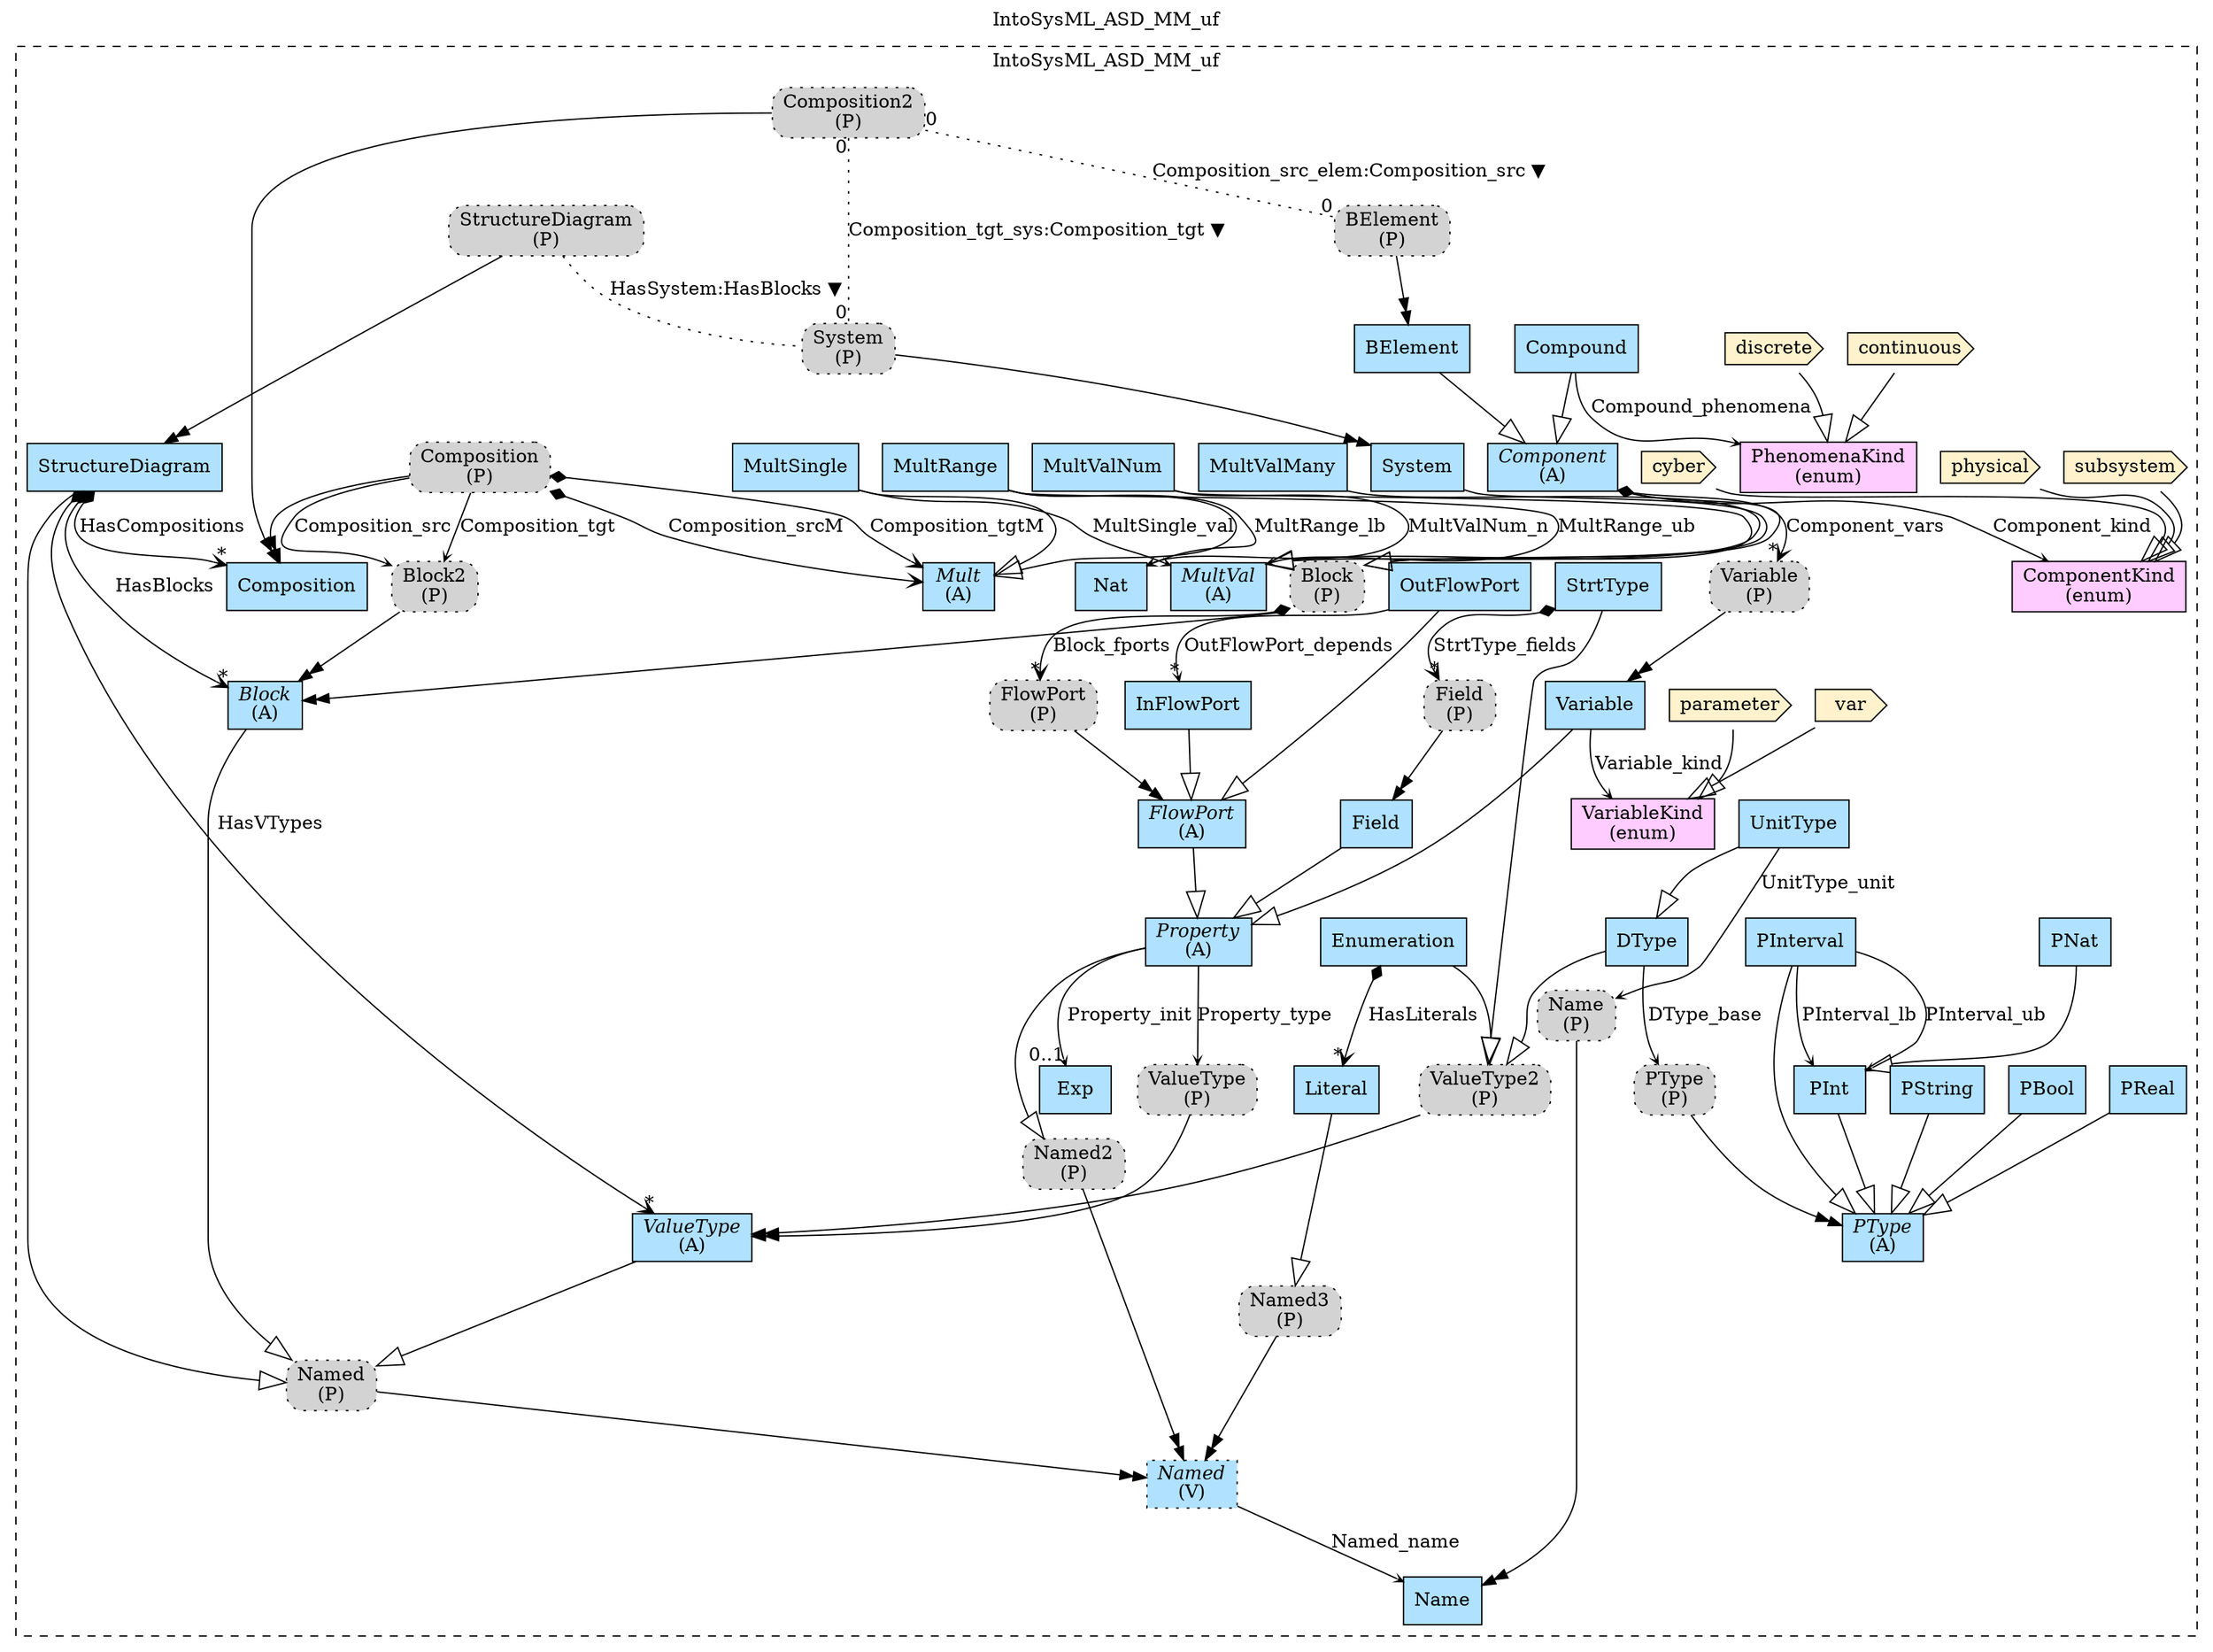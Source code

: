 digraph {graph[label=IntoSysML_ASD_MM_uf,labelloc=tl,labelfontsize=12];
subgraph cluster_IntoSysML_ASD_MM_uf{style=dashed;label=IntoSysML_ASD_MM_uf;
"Named"[shape=record,fillcolor=lightskyblue1,style ="filled,dotted",label=<{<I>Named</I><br/>(V)}>];
"Name"[shape=record,fillcolor=lightskyblue1,style = filled,label="Name"];
"PNat"[shape=record,fillcolor=lightskyblue1,style = filled,label="PNat"];
"PReal"[shape=record,fillcolor=lightskyblue1,style = filled,label="PReal"];
"PBool"[shape=record,fillcolor=lightskyblue1,style = filled,label="PBool"];
"PString"[shape=record,fillcolor=lightskyblue1,style = filled,label="PString"];
"PType"[shape=record,fillcolor=lightskyblue1,style = filled,label=<{<I>PType</I><br/>(A)}>];
"PInterval"[shape=record,fillcolor=lightskyblue1,style = filled,label="PInterval"];
"PInt"[shape=record,fillcolor=lightskyblue1,style = filled,label="PInt"];
"Composition"[shape=record,fillcolor=lightskyblue1,style = filled,label="Composition"];
"StructureDiagram"[shape=record,fillcolor=lightskyblue1,style = filled,label="StructureDiagram"];
"Block"[shape=record,fillcolor=lightskyblue1,style = filled,label=<{<I>Block</I><br/>(A)}>];
"ValueType"[shape=record,fillcolor=lightskyblue1,style = filled,label=<{<I>ValueType</I><br/>(A)}>];
"PNamed"[shape=box,fillcolor=lightgray,style ="rounded,filled,dotted",label=<Named<br/>(P)>];
"var"[shape=cds,fillcolor="#FFF2CC",style = filled,label="var"];
"parameter"[shape=cds,fillcolor="#FFF2CC",style = filled,label="parameter"];
"VariableKind"[shape=record,fillcolor="#FFCCFF",style = filled,label="VariableKind\l(enum)"];
"PValueType"[shape=box,fillcolor=lightgray,style ="rounded,filled,dotted",label=<ValueType<br/>(P)>];
"Exp"[shape=record,fillcolor=lightskyblue1,style = filled,label="Exp"];
"PNamed2"[shape=box,fillcolor=lightgray,style ="rounded,filled,dotted",label=<Named2<br/>(P)>];
"Field"[shape=record,fillcolor=lightskyblue1,style = filled,label="Field"];
"Variable"[shape=record,fillcolor=lightskyblue1,style = filled,label="Variable"];
"Property"[shape=record,fillcolor=lightskyblue1,style = filled,label=<{<I>Property</I><br/>(A)}>];
"FlowPort"[shape=record,fillcolor=lightskyblue1,style = filled,label=<{<I>FlowPort</I><br/>(A)}>];
"OutFlowPort"[shape=record,fillcolor=lightskyblue1,style = filled,label="OutFlowPort"];
"InFlowPort"[shape=record,fillcolor=lightskyblue1,style = filled,label="InFlowPort"];
"PPType"[shape=box,fillcolor=lightgray,style ="rounded,filled,dotted",label=<PType<br/>(P)>];
"DType"[shape=record,fillcolor=lightskyblue1,style = filled,label="DType"];
"UnitType"[shape=record,fillcolor=lightskyblue1,style = filled,label="UnitType"];
"PName"[shape=box,fillcolor=lightgray,style ="rounded,filled,dotted",label=<Name<br/>(P)>];
"Enumeration"[shape=record,fillcolor=lightskyblue1,style = filled,label="Enumeration"];
"PValueType2"[shape=box,fillcolor=lightgray,style ="rounded,filled,dotted",label=<ValueType2<br/>(P)>];
"Literal"[shape=record,fillcolor=lightskyblue1,style = filled,label="Literal"];
"PNamed3"[shape=box,fillcolor=lightgray,style ="rounded,filled,dotted",label=<Named3<br/>(P)>];
"StrtType"[shape=record,fillcolor=lightskyblue1,style = filled,label="StrtType"];
"PField"[shape=box,fillcolor=lightgray,style ="rounded,filled,dotted",label=<Field<br/>(P)>];
"System"[shape=record,fillcolor=lightskyblue1,style = filled,label="System"];
"PBlock"[shape=box,fillcolor=lightgray,style ="rounded,filled,dotted",label=<Block<br/>(P)>];
"PFlowPort"[shape=box,fillcolor=lightgray,style ="rounded,filled,dotted",label=<FlowPort<br/>(P)>];
"PVariable"[shape=box,fillcolor=lightgray,style ="rounded,filled,dotted",label=<Variable<br/>(P)>];
"BElement"[shape=record,fillcolor=lightskyblue1,style = filled,label="BElement"];
"cyber"[shape=cds,fillcolor="#FFF2CC",style = filled,label="cyber"];
"subsystem"[shape=cds,fillcolor="#FFF2CC",style = filled,label="subsystem"];
"physical"[shape=cds,fillcolor="#FFF2CC",style = filled,label="physical"];
"Component"[shape=record,fillcolor=lightskyblue1,style = filled,label=<{<I>Component</I><br/>(A)}>];
"ComponentKind"[shape=record,fillcolor="#FFCCFF",style = filled,label="ComponentKind\l(enum)"];
"discrete"[shape=cds,fillcolor="#FFF2CC",style = filled,label="discrete"];
"continuous"[shape=cds,fillcolor="#FFF2CC",style = filled,label="continuous"];
"Compound"[shape=record,fillcolor=lightskyblue1,style = filled,label="Compound"];
"PhenomenaKind"[shape=record,fillcolor="#FFCCFF",style = filled,label="PhenomenaKind\l(enum)"];
"PBlock2"[shape=box,fillcolor=lightgray,style ="rounded,filled,dotted",label=<Block2<br/>(P)>];
"PComposition"[shape=box,fillcolor=lightgray,style ="rounded,filled,dotted",label=<Composition<br/>(P)>];
"Mult"[shape=record,fillcolor=lightskyblue1,style = filled,label=<{<I>Mult</I><br/>(A)}>];
"MultValMany"[shape=record,fillcolor=lightskyblue1,style = filled,label="MultValMany"];
"MultValNum"[shape=record,fillcolor=lightskyblue1,style = filled,label="MultValNum"];
"Nat"[shape=record,fillcolor=lightskyblue1,style = filled,label="Nat"];
"MultSingle"[shape=record,fillcolor=lightskyblue1,style = filled,label="MultSingle"];
"MultRange"[shape=record,fillcolor=lightskyblue1,style = filled,label="MultRange"];
"MultVal"[shape=record,fillcolor=lightskyblue1,style = filled,label=<{<I>MultVal</I><br/>(A)}>];
"PStructureDiagram"[shape=box,fillcolor=lightgray,style ="rounded,filled,dotted",label=<StructureDiagram<br/>(P)>];
"PSystem"[shape=box,fillcolor=lightgray,style ="rounded,filled,dotted",label=<System<br/>(P)>];
"PComposition2"[shape=box,fillcolor=lightgray,style ="rounded,filled,dotted",label=<Composition2<br/>(P)>];
"PBElement"[shape=box,fillcolor=lightgray,style ="rounded,filled,dotted",label=<BElement<br/>(P)>];

"Named"->"Name"[label="Named_name",arrowhead=vee,headlabel="",arrowsize=.5];
"PNat"->"PInt"[arrowhead=onormal,arrowsize=2.0];
"PInt"->"PType"[arrowhead=onormal,arrowsize=2.0];
"PInterval"->"PType"[arrowhead=onormal,arrowsize=2.0];
"PReal"->"PType"[arrowhead=onormal,arrowsize=2.0];
"PBool"->"PType"[arrowhead=onormal,arrowsize=2.0];
"PString"->"PType"[arrowhead=onormal,arrowsize=2.0];
"PInterval"->"PInt"[label="PInterval_lb",arrowhead=vee,headlabel="",arrowsize=.5];
"PInterval"->"PInt"[label="PInterval_ub",arrowhead=vee,headlabel="",arrowsize=.5];
"StructureDiagram"->"Block"[label="HasBlocks",arrowhead=vee,arrowtail=diamond,dir=both,headlabel="*"];
"StructureDiagram"->"ValueType"[label="HasVTypes",arrowhead=vee,arrowtail=diamond,dir=both,headlabel="*"];
"StructureDiagram"->"Composition"[label="HasCompositions",arrowhead=vee,arrowtail=diamond,dir=both,headlabel="*"];
"StructureDiagram"->"PNamed"[arrowhead=onormal,arrowsize=2.0];
"Block"->"PNamed"[arrowhead=onormal,arrowsize=2.0];
"ValueType"->"PNamed"[arrowhead=onormal,arrowsize=2.0];
"var"->"VariableKind"[arrowhead=onormal,arrowsize=2.0];
"parameter"->"VariableKind"[arrowhead=onormal,arrowsize=2.0];
"Variable"->"VariableKind"[label="Variable_kind",arrowhead=vee,headlabel="",arrowsize=.5];
"Property"->"PValueType"[label="Property_type",arrowhead=vee,headlabel="",arrowsize=.5];
"Property"->"Exp"[label="Property_init",arrowhead=vee,headlabel="0..1",arrowsize=.5];
"Property"->"PNamed2"[arrowhead=onormal,arrowsize=2.0];
"Field"->"Property"[arrowhead=onormal,arrowsize=2.0];
"FlowPort"->"Property"[arrowhead=onormal,arrowsize=2.0];
"Variable"->"Property"[arrowhead=onormal,arrowsize=2.0];
"InFlowPort"->"FlowPort"[arrowhead=onormal,arrowsize=2.0];
"OutFlowPort"->"FlowPort"[arrowhead=onormal,arrowsize=2.0];
"OutFlowPort"->"InFlowPort"[label="OutFlowPort_depends",arrowhead=vee,headlabel="*",arrowsize=.5];
"DType"->"PPType"[label="DType_base",arrowhead=vee,headlabel="",arrowsize=.5];
"DType"->"PValueType2"[arrowhead=onormal,arrowsize=2.0];
"UnitType"->"DType"[arrowhead=onormal,arrowsize=2.0];
"UnitType"->"PName"[label="UnitType_unit",arrowhead=vee,headlabel="",arrowsize=.5];
"Enumeration"->"Literal"[label="HasLiterals",arrowhead=vee,arrowtail=diamond,dir=both,headlabel="*"];
"Enumeration"->"PValueType2"[arrowhead=onormal,arrowsize=2.0];
"StrtType"->"PValueType2"[arrowhead=onormal,arrowsize=2.0];
"Literal"->"PNamed3"[arrowhead=onormal,arrowsize=2.0];
"StrtType"->"PField"[label="StrtType_fields",arrowhead=vee,arrowtail=diamond,dir=both,headlabel="*"];
"System"->"PBlock"[arrowhead=onormal,arrowsize=2.0];
"Component"->"PBlock"[arrowhead=onormal,arrowsize=2.0];
"PBlock"->"PFlowPort"[label="Block_fports",arrowhead=vee,arrowtail=diamond,dir=both,headlabel="*"];
"Component"->"PVariable"[label="Component_vars",arrowhead=vee,arrowtail=diamond,dir=both,headlabel="*"];
"Compound"->"Component"[arrowhead=onormal,arrowsize=2.0];
"BElement"->"Component"[arrowhead=onormal,arrowsize=2.0];
"cyber"->"ComponentKind"[arrowhead=onormal,arrowsize=2.0];
"subsystem"->"ComponentKind"[arrowhead=onormal,arrowsize=2.0];
"physical"->"ComponentKind"[arrowhead=onormal,arrowsize=2.0];
"Component"->"ComponentKind"[label="Component_kind",arrowhead=vee,headlabel="",arrowsize=.5];
"discrete"->"PhenomenaKind"[arrowhead=onormal,arrowsize=2.0];
"continuous"->"PhenomenaKind"[arrowhead=onormal,arrowsize=2.0];
"Compound"->"PhenomenaKind"[label="Compound_phenomena",arrowhead=vee,headlabel="",arrowsize=.5];
"PComposition"->"PBlock2"[label="Composition_src",arrowhead=vee,headlabel="",arrowsize=.5];
"PComposition"->"PBlock2"[label="Composition_tgt",arrowhead=vee,headlabel="",arrowsize=.5];
"PComposition"->"Mult"[label="Composition_srcM",arrowhead=vee,arrowtail=diamond,dir=both,headlabel=""];
"PComposition"->"Mult"[label="Composition_tgtM",arrowhead=vee,arrowtail=diamond,dir=both,headlabel=""];
"MultSingle"->"Mult"[arrowhead=onormal,arrowsize=2.0];
"MultRange"->"Mult"[arrowhead=onormal,arrowsize=2.0];
"MultValNum"->"MultVal"[arrowhead=onormal,arrowsize=2.0];
"MultValMany"->"MultVal"[arrowhead=onormal,arrowsize=2.0];
"MultRange"->"Nat"[label="MultRange_lb",arrowhead=vee,headlabel="",arrowsize=.5];
"MultValNum"->"Nat"[label="MultValNum_n",arrowhead=vee,headlabel="",arrowsize=.5];
"MultSingle"->"MultVal"[label="MultSingle_val",arrowhead=vee,headlabel="",arrowsize=.5];
"MultRange"->"MultVal"[label="MultRange_ub",arrowhead=vee,headlabel="",arrowsize=.5];
"PStructureDiagram"->"PSystem"[label="HasSystem:HasBlocks ▼",dir=none,taillabel="",headlabel="",style=dotted];
"PComposition2"->"PSystem"[label="Composition_tgt_sys:Composition_tgt ▼",dir=none,taillabel="0",headlabel="0",style=dotted];
"PComposition2"->"PBElement"[label="Composition_src_elem:Composition_src ▼",dir=none,taillabel="0",headlabel="0",style=dotted];

}
"PNamed"->"Named"[arrowhead=normalnormal];
"PValueType"->"ValueType"[arrowhead=normalnormal];
"PNamed2"->"Named"[arrowhead=normalnormal];
"PValueType2"->"ValueType"[arrowhead=normalnormal];
"PNamed3"->"Named"[arrowhead=normalnormal];
"PField"->"Field"[arrowhead=normalnormal];
"PPType"->"PType"[arrowhead=normalnormal];
"PName"->"Name"[arrowhead=normalnormal];
"PBlock"->"Block"[arrowhead=normalnormal];
"PFlowPort"->"FlowPort"[arrowhead=normalnormal];
"PVariable"->"Variable"[arrowhead=normalnormal];
"PBlock2"->"Block"[arrowhead=normalnormal];
"PComposition"->"Composition"[arrowhead=normalnormal];
"PStructureDiagram"->"StructureDiagram"[arrowhead=normalnormal];
"PSystem"->"System"[arrowhead=normalnormal];
"PComposition2"->"Composition"[arrowhead=normalnormal];
"PBElement"->"BElement"[arrowhead=normalnormal];
}